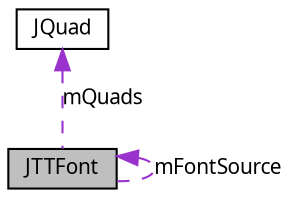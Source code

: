 digraph G
{
  edge [fontname="FreeSans.ttf",fontsize=10,labelfontname="FreeSans.ttf",labelfontsize=10];
  node [fontname="FreeSans.ttf",fontsize=10,shape=record];
  Node1 [label="JTTFont",height=0.2,width=0.4,color="black", fillcolor="grey75", style="filled" fontcolor="black"];
  Node1 -> Node1 [dir=back,color="darkorchid3",fontsize=10,style="dashed",label="mFontSource",fontname="FreeSans.ttf"];
  Node2 -> Node1 [dir=back,color="darkorchid3",fontsize=10,style="dashed",label="mQuads",fontname="FreeSans.ttf"];
  Node2 [label="JQuad",height=0.2,width=0.4,color="black", fillcolor="white", style="filled",URL="$class_j_quad.html"];
}
